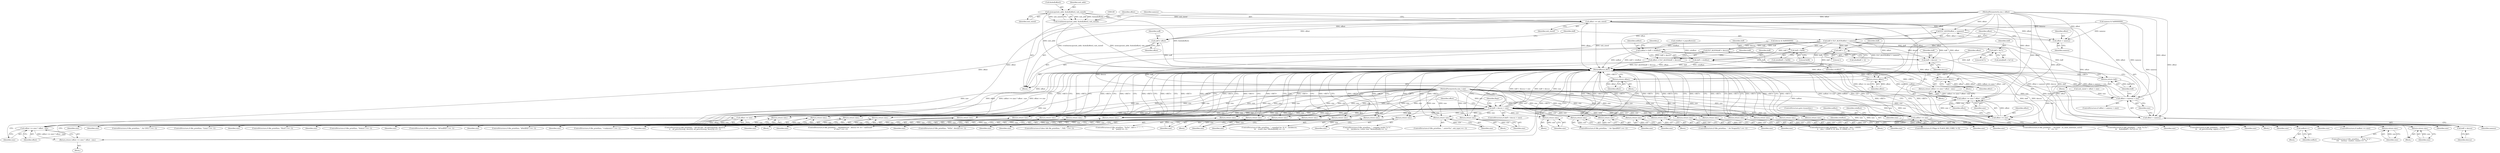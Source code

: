 digraph "0_file_39c7ac1106be844a5296d3eb5971946cc09ffda0@API" {
"1000150" [label="(Call,memcpy(xnh_addr, &nbuf[offset], xnh_sizeof))"];
"1000148" [label="(Call,(void)memcpy(xnh_addr, &nbuf[offset], xnh_sizeof))"];
"1000157" [label="(Call,offset += xnh_sizeof)"];
"1000177" [label="(Call,offset >= size)"];
"1000176" [label="(Call,(offset >= size) ? offset : size)"];
"1000175" [label="(Return,return (offset >= size) ? offset : size;)"];
"1000195" [label="(Return,return offset;)"];
"1000210" [label="(Return,return offset;)"];
"1000212" [label="(Call,noff = offset)"];
"1000217" [label="(Call,ELF_ALIGN(offset + namesz))"];
"1000215" [label="(Call,doff = ELF_ALIGN(offset + namesz))"];
"1000228" [label="(Return,return doff;)"];
"1000232" [label="(Call,ELF_ALIGN(doff + descsz))"];
"1000230" [label="(Call,offset = ELF_ALIGN(doff + descsz))"];
"1000245" [label="(Call,offset >= size)"];
"1000244" [label="(Call,(offset >= size) ? offset : size)"];
"1000243" [label="(Return,return (offset >= size) ? offset : size;)"];
"1001235" [label="(Return,return offset;)"];
"1000233" [label="(Call,doff + descsz)"];
"1000237" [label="(Call,doff + descsz > size)"];
"1000339" [label="(Return,return size;)"];
"1000356" [label="(Return,return size;)"];
"1000367" [label="(Return,return size;)"];
"1000378" [label="(Return,return size;)"];
"1000389" [label="(Return,return size;)"];
"1000400" [label="(Return,return size;)"];
"1000411" [label="(Return,return size;)"];
"1000435" [label="(Return,return size;)"];
"1000441" [label="(Return,return size;)"];
"1000486" [label="(Return,return size;)"];
"1000516" [label="(Return,return size;)"];
"1000578" [label="(Return,return size;)"];
"1000615" [label="(Return,return size;)"];
"1000653" [label="(Return,return size;)"];
"1000673" [label="(Return,return size;)"];
"1000693" [label="(Return,return size;)"];
"1000705" [label="(Return,return size;)"];
"1000708" [label="(Return,return size;)"];
"1000746" [label="(Return,return size;)"];
"1000779" [label="(Return,return size;)"];
"1000785" [label="(Return,return size;)"];
"1000819" [label="(Return,return size;)"];
"1000855" [label="(Return,return size;)"];
"1000861" [label="(Return,return size;)"];
"1000945" [label="(Return,return size;)"];
"1000970" [label="(Return,return size;)"];
"1000999" [label="(Return,return size;)"];
"1001024" [label="(Return,return size;)"];
"1001030" [label="(Return,return size;)"];
"1001088" [label="(Call,noffset >= size)"];
"1001082" [label="(Call,noffset++)"];
"1001225" [label="(Return,return size;)"];
"1001231" [label="(Return,return size;)"];
"1000238" [label="(Call,doff + descsz)"];
"1000294" [label="(Call,doff + 1)"];
"1000994" [label="(Call,doff + 0x7c)"];
"1001009" [label="(Call,doff + 0x08)"];
"1001065" [label="(Call,noffset = doff + reloffset)"];
"1001067" [label="(Call,doff + reloffset)"];
"1000218" [label="(Call,offset + namesz)"];
"1000222" [label="(Call,offset + namesz > size)"];
"1000223" [label="(Call,offset + namesz)"];
"1000641" [label="(Block,)"];
"1000404" [label="(ControlStructure,if (file_printf(ms, \"<unknown>\") == -1))"];
"1000246" [label="(Identifier,offset)"];
"1000175" [label="(Return,return (offset >= size) ? offset : size;)"];
"1000244" [label="(Call,(offset >= size) ? offset : size)"];
"1000249" [label="(Identifier,size)"];
"1000195" [label="(Return,return offset;)"];
"1000228" [label="(Return,return doff;)"];
"1000180" [label="(Identifier,offset)"];
"1000697" [label="(ControlStructure,if (file_printf(ms, \", note=%u\", xnh_type) == -1))"];
"1000706" [label="(Identifier,size)"];
"1000810" [label="(Block,)"];
"1000296" [label="(Literal,1)"];
"1000705" [label="(Return,return size;)"];
"1000235" [label="(Identifier,descsz)"];
"1001073" [label="(Identifier,j)"];
"1000708" [label="(Return,return size;)"];
"1001011" [label="(Literal,0x08)"];
"1000177" [label="(Call,offset >= size)"];
"1000150" [label="(Call,memcpy(xnh_addr, &nbuf[offset], xnh_sizeof))"];
"1000812" [label="(ControlStructure,if (file_printf(ms, \", for DragonFly\") == -1))"];
"1001014" [label="(ControlStructure,if (file_printf(ms, \" (signal %u)\",\n\t\t\t    elf_getu32(swap, signo)) == -1))"];
"1000411" [label="(Return,return size;)"];
"1000786" [label="(Identifier,size)"];
"1000216" [label="(Identifier,doff)"];
"1000239" [label="(Identifier,doff)"];
"1001235" [label="(Return,return offset;)"];
"1000785" [label="(Return,return size;)"];
"1001065" [label="(Call,noffset = doff + reloffset)"];
"1001091" [label="(ControlStructure,goto tryanother;)"];
"1000992" [label="(Call,nbuf[doff + 0x7c])"];
"1000198" [label="(Call,descsz & 0x80000000)"];
"1000378" [label="(Return,return size;)"];
"1000861" [label="(Return,return size;)"];
"1001066" [label="(Identifier,noffset)"];
"1001090" [label="(Identifier,size)"];
"1000413" [label="(ControlStructure,if (file_printf(ms, \" %d.%d.%d\", elf_getu32(swap, desc[1]),\n\t\t    elf_getu32(swap, desc[2]), elf_getu32(swap, desc[3])) == -1))"];
"1000340" [label="(Identifier,size)"];
"1000486" [label="(Return,return size;)"];
"1000746" [label="(Return,return size;)"];
"1000241" [label="(Identifier,size)"];
"1000212" [label="(Call,noff = offset)"];
"1001085" [label="(Identifier,reloffset)"];
"1000236" [label="(ControlStructure,if (doff + descsz > size))"];
"1000393" [label="(ControlStructure,if (file_printf(ms, \"kNetBSD\") == -1))"];
"1000217" [label="(Call,ELF_ALIGN(offset + namesz))"];
"1001025" [label="(Identifier,size)"];
"1000971" [label="(Identifier,size)"];
"1000615" [label="(Return,return size;)"];
"1000181" [label="(Identifier,size)"];
"1001081" [label="(Block,)"];
"1000213" [label="(Identifier,noff)"];
"1000938" [label="(ControlStructure,if ((*flags & FLAGS_DID_CORE) != 0))"];
"1001231" [label="(Return,return size;)"];
"1000579" [label="(Identifier,size)"];
"1000210" [label="(Return,return offset;)"];
"1000400" [label="(Return,return size;)"];
"1000578" [label="(Return,return size;)"];
"1000320" [label="(Block,)"];
"1000226" [label="(Identifier,size)"];
"1001009" [label="(Call,doff + 0x08)"];
"1000779" [label="(Return,return size;)"];
"1000183" [label="(Call,namesz & 0x80000000)"];
"1000516" [label="(Return,return size;)"];
"1000156" [label="(Identifier,xnh_sizeof)"];
"1001007" [label="(Call,nbuf[doff + 0x08])"];
"1000242" [label="(Block,)"];
"1000673" [label="(Return,return size;)"];
"1000820" [label="(Identifier,size)"];
"1000772" [label="(ControlStructure,if (file_printf(ms, \", for OpenBSD\") == -1))"];
"1000176" [label="(Call,(offset >= size) ? offset : size)"];
"1001089" [label="(Identifier,noffset)"];
"1000674" [label="(Identifier,size)"];
"1001225" [label="(Return,return size;)"];
"1001226" [label="(Identifier,size)"];
"1000945" [label="(Return,return size;)"];
"1000960" [label="(ControlStructure,if (file_printf(ms, \", %s-style\", os_style_names[os_style])\n\t\t    == -1))"];
"1000233" [label="(Call,doff + descsz)"];
"1000219" [label="(Identifier,offset)"];
"1000232" [label="(Call,ELF_ALIGN(doff + descsz))"];
"1000999" [label="(Return,return size;)"];
"1000657" [label="(ControlStructure,if (file_printf(ms, \", compiled for: %.*s\", (int)descsz,\n\t\t\t    (const char *)&nbuf[doff]) == -1))"];
"1000240" [label="(Identifier,descsz)"];
"1000222" [label="(Call,offset + namesz > size)"];
"1000229" [label="(Identifier,doff)"];
"1000442" [label="(Identifier,size)"];
"1000984" [label="(Block,)"];
"1000220" [label="(Identifier,namesz)"];
"1001024" [label="(Return,return size;)"];
"1000473" [label="(ControlStructure,if (file_printf(ms, \", BuildID[%s]=\", descsz == 16 ? \"md5/uuid\" :\n\t\t\"sha1\") == -1))"];
"1000152" [label="(Call,&nbuf[offset])"];
"1001068" [label="(Identifier,doff)"];
"1000238" [label="(Call,doff + descsz)"];
"1000158" [label="(Identifier,offset)"];
"1001060" [label="(Call,reloffset = prpsoffsets(i))"];
"1000214" [label="(Identifier,offset)"];
"1000234" [label="(Identifier,doff)"];
"1000295" [label="(Identifier,doff)"];
"1000771" [label="(Block,)"];
"1000600" [label="(ControlStructure,if (file_printf(ms, \"%s%s\", did++ ? \",\" : \"\",\n\t\t\t    pax[i]) == -1))"];
"1000569" [label="(ControlStructure,if (desc && file_printf(ms, \", PaX: \") == -1))"];
"1000994" [label="(Call,doff + 0x7c)"];
"1001088" [label="(Call,noffset >= size)"];
"1000654" [label="(Identifier,size)"];
"1000694" [label="(Identifier,size)"];
"1000856" [label="(Identifier,size)"];
"1000119" [label="(MethodParameterIn,size_t offset)"];
"1000138" [label="(Call,xnh_sizeof + offset > size)"];
"1000237" [label="(Call,doff + descsz > size)"];
"1000412" [label="(Identifier,size)"];
"1001069" [label="(Identifier,reloffset)"];
"1001094" [label="(Identifier,reloffset)"];
"1000223" [label="(Call,offset + namesz)"];
"1000151" [label="(Identifier,xnh_addr)"];
"1000254" [label="(Identifier,flags)"];
"1000837" [label="(ControlStructure,if (file_printf(ms, \" %d.%d.%d\", desc / 100000,\n\t\t    desc / 10000 % 10, desc % 10000) == -1))"];
"1000349" [label="(ControlStructure,if (file_printf(ms, \"Linux\") == -1))"];
"1000356" [label="(Return,return size;)"];
"1000357" [label="(Identifier,size)"];
"1001237" [label="(MethodReturn,RET)"];
"1000382" [label="(ControlStructure,if (file_printf(ms, \"kFreeBSD\") == -1))"];
"1000819" [label="(Return,return size;)"];
"1000211" [label="(Identifier,offset)"];
"1000339" [label="(Return,return size;)"];
"1000371" [label="(ControlStructure,if (file_printf(ms, \"Solaris\") == -1))"];
"1000367" [label="(Return,return size;)"];
"1001030" [label="(Return,return size;)"];
"1001083" [label="(Identifier,noffset)"];
"1000196" [label="(Identifier,offset)"];
"1000780" [label="(Identifier,size)"];
"1000225" [label="(Identifier,namesz)"];
"1000231" [label="(Identifier,offset)"];
"1000995" [label="(Identifier,doff)"];
"1001010" [label="(Identifier,doff)"];
"1000248" [label="(Identifier,offset)"];
"1000360" [label="(ControlStructure,if (file_printf(ms, \"Hurd\") == -1))"];
"1000653" [label="(Return,return size;)"];
"1000148" [label="(Call,(void)memcpy(xnh_addr, &nbuf[offset], xnh_sizeof))"];
"1000390" [label="(Identifier,size)"];
"1001067" [label="(Call,doff + reloffset)"];
"1000487" [label="(Identifier,size)"];
"1000506" [label="(ControlStructure,if (file_printf(ms, \"%02x\", desc[i]) == -1))"];
"1000243" [label="(Return,return (offset >= size) ? offset : size;)"];
"1000693" [label="(Return,return size;)"];
"1001212" [label="(ControlStructure,if (file_printf(ms, \", from '%.*s'\",\n\t\t\t\t    (int)(cp - cname), cname) == -1))"];
"1000157" [label="(Call,offset += xnh_sizeof)"];
"1000294" [label="(Call,doff + 1)"];
"1000855" [label="(Return,return size;)"];
"1000227" [label="(Block,)"];
"1000436" [label="(Identifier,size)"];
"1000186" [label="(Block,)"];
"1000161" [label="(Identifier,namesz)"];
"1000332" [label="(ControlStructure,if (file_printf(ms, \", for GNU/\") == -1))"];
"1000946" [label="(Identifier,size)"];
"1001082" [label="(Call,noffset++)"];
"1001232" [label="(Identifier,size)"];
"1000174" [label="(Block,)"];
"1000517" [label="(Identifier,size)"];
"1000632" [label="(Block,)"];
"1000230" [label="(Call,offset = ELF_ALIGN(doff + descsz))"];
"1000221" [label="(ControlStructure,if (offset + namesz > size))"];
"1000401" [label="(Identifier,size)"];
"1000986" [label="(ControlStructure,if (file_printf(ms, \", from '%.31s'\",\n\t\t\t    &nbuf[doff + 0x7c]) == -1))"];
"1000734" [label="(Block,)"];
"1000747" [label="(Identifier,size)"];
"1001056" [label="(Block,)"];
"1000292" [label="(Call,nbuf[doff + 1])"];
"1001031" [label="(Identifier,size)"];
"1000178" [label="(Identifier,offset)"];
"1000125" [label="(Block,)"];
"1000201" [label="(Block,)"];
"1000862" [label="(Identifier,size)"];
"1001236" [label="(Identifier,offset)"];
"1000996" [label="(Literal,0x7c)"];
"1000120" [label="(MethodParameterIn,size_t size)"];
"1000970" [label="(Return,return size;)"];
"1000677" [label="(ControlStructure,if (file_printf(ms, \", compiler model: %.*s\",\n\t\t\t    (int)descsz, (const char *)&nbuf[doff]) == -1))"];
"1000247" [label="(Identifier,size)"];
"1000224" [label="(Identifier,offset)"];
"1000159" [label="(Identifier,xnh_sizeof)"];
"1000389" [label="(Return,return size;)"];
"1000245" [label="(Call,offset >= size)"];
"1000616" [label="(Identifier,size)"];
"1000218" [label="(Call,offset + namesz)"];
"1000435" [label="(Return,return size;)"];
"1000709" [label="(Identifier,size)"];
"1001000" [label="(Identifier,size)"];
"1000179" [label="(Identifier,size)"];
"1000379" [label="(Identifier,size)"];
"1000368" [label="(Identifier,size)"];
"1001087" [label="(ControlStructure,if (noffset >= size))"];
"1000441" [label="(Return,return size;)"];
"1000215" [label="(Call,doff = ELF_ALIGN(offset + namesz))"];
"1000150" -> "1000148"  [label="AST: "];
"1000150" -> "1000156"  [label="CFG: "];
"1000151" -> "1000150"  [label="AST: "];
"1000152" -> "1000150"  [label="AST: "];
"1000156" -> "1000150"  [label="AST: "];
"1000148" -> "1000150"  [label="CFG: "];
"1000150" -> "1001237"  [label="DDG: xnh_addr"];
"1000150" -> "1001237"  [label="DDG: &nbuf[offset]"];
"1000150" -> "1000148"  [label="DDG: xnh_addr"];
"1000150" -> "1000148"  [label="DDG: &nbuf[offset]"];
"1000150" -> "1000148"  [label="DDG: xnh_sizeof"];
"1000150" -> "1000157"  [label="DDG: xnh_sizeof"];
"1000148" -> "1000125"  [label="AST: "];
"1000149" -> "1000148"  [label="AST: "];
"1000158" -> "1000148"  [label="CFG: "];
"1000148" -> "1001237"  [label="DDG: (void)memcpy(xnh_addr, &nbuf[offset], xnh_sizeof)"];
"1000148" -> "1001237"  [label="DDG: memcpy(xnh_addr, &nbuf[offset], xnh_sizeof)"];
"1000157" -> "1000125"  [label="AST: "];
"1000157" -> "1000159"  [label="CFG: "];
"1000158" -> "1000157"  [label="AST: "];
"1000159" -> "1000157"  [label="AST: "];
"1000161" -> "1000157"  [label="CFG: "];
"1000157" -> "1001237"  [label="DDG: xnh_sizeof"];
"1000157" -> "1001237"  [label="DDG: offset"];
"1000119" -> "1000157"  [label="DDG: offset"];
"1000157" -> "1000177"  [label="DDG: offset"];
"1000157" -> "1000195"  [label="DDG: offset"];
"1000157" -> "1000210"  [label="DDG: offset"];
"1000157" -> "1000212"  [label="DDG: offset"];
"1000157" -> "1000217"  [label="DDG: offset"];
"1000157" -> "1000218"  [label="DDG: offset"];
"1000157" -> "1000222"  [label="DDG: offset"];
"1000157" -> "1000223"  [label="DDG: offset"];
"1000177" -> "1000176"  [label="AST: "];
"1000177" -> "1000179"  [label="CFG: "];
"1000178" -> "1000177"  [label="AST: "];
"1000179" -> "1000177"  [label="AST: "];
"1000180" -> "1000177"  [label="CFG: "];
"1000181" -> "1000177"  [label="CFG: "];
"1000177" -> "1000176"  [label="DDG: offset"];
"1000177" -> "1000176"  [label="DDG: size"];
"1000119" -> "1000177"  [label="DDG: offset"];
"1000138" -> "1000177"  [label="DDG: size"];
"1000120" -> "1000177"  [label="DDG: size"];
"1000176" -> "1000175"  [label="AST: "];
"1000176" -> "1000180"  [label="CFG: "];
"1000176" -> "1000181"  [label="CFG: "];
"1000180" -> "1000176"  [label="AST: "];
"1000181" -> "1000176"  [label="AST: "];
"1000175" -> "1000176"  [label="CFG: "];
"1000176" -> "1001237"  [label="DDG: size"];
"1000176" -> "1001237"  [label="DDG: offset"];
"1000176" -> "1001237"  [label="DDG: (offset >= size) ? offset : size"];
"1000176" -> "1001237"  [label="DDG: offset >= size"];
"1000176" -> "1000175"  [label="DDG: (offset >= size) ? offset : size"];
"1000119" -> "1000176"  [label="DDG: offset"];
"1000120" -> "1000176"  [label="DDG: size"];
"1000175" -> "1000174"  [label="AST: "];
"1001237" -> "1000175"  [label="CFG: "];
"1000175" -> "1001237"  [label="DDG: <RET>"];
"1000195" -> "1000186"  [label="AST: "];
"1000195" -> "1000196"  [label="CFG: "];
"1000196" -> "1000195"  [label="AST: "];
"1001237" -> "1000195"  [label="CFG: "];
"1000195" -> "1001237"  [label="DDG: <RET>"];
"1000196" -> "1000195"  [label="DDG: offset"];
"1000119" -> "1000195"  [label="DDG: offset"];
"1000210" -> "1000201"  [label="AST: "];
"1000210" -> "1000211"  [label="CFG: "];
"1000211" -> "1000210"  [label="AST: "];
"1001237" -> "1000210"  [label="CFG: "];
"1000210" -> "1001237"  [label="DDG: <RET>"];
"1000211" -> "1000210"  [label="DDG: offset"];
"1000119" -> "1000210"  [label="DDG: offset"];
"1000212" -> "1000125"  [label="AST: "];
"1000212" -> "1000214"  [label="CFG: "];
"1000213" -> "1000212"  [label="AST: "];
"1000214" -> "1000212"  [label="AST: "];
"1000216" -> "1000212"  [label="CFG: "];
"1000212" -> "1001237"  [label="DDG: noff"];
"1000119" -> "1000212"  [label="DDG: offset"];
"1000217" -> "1000215"  [label="AST: "];
"1000217" -> "1000218"  [label="CFG: "];
"1000218" -> "1000217"  [label="AST: "];
"1000215" -> "1000217"  [label="CFG: "];
"1000217" -> "1000215"  [label="DDG: offset + namesz"];
"1000119" -> "1000217"  [label="DDG: offset"];
"1000183" -> "1000217"  [label="DDG: namesz"];
"1000215" -> "1000125"  [label="AST: "];
"1000216" -> "1000215"  [label="AST: "];
"1000224" -> "1000215"  [label="CFG: "];
"1000215" -> "1001237"  [label="DDG: doff"];
"1000215" -> "1001237"  [label="DDG: ELF_ALIGN(offset + namesz)"];
"1000215" -> "1000228"  [label="DDG: doff"];
"1000215" -> "1000232"  [label="DDG: doff"];
"1000215" -> "1000233"  [label="DDG: doff"];
"1000215" -> "1000237"  [label="DDG: doff"];
"1000215" -> "1000238"  [label="DDG: doff"];
"1000215" -> "1000294"  [label="DDG: doff"];
"1000215" -> "1000994"  [label="DDG: doff"];
"1000215" -> "1001009"  [label="DDG: doff"];
"1000215" -> "1001065"  [label="DDG: doff"];
"1000215" -> "1001067"  [label="DDG: doff"];
"1000228" -> "1000227"  [label="AST: "];
"1000228" -> "1000229"  [label="CFG: "];
"1000229" -> "1000228"  [label="AST: "];
"1001237" -> "1000228"  [label="CFG: "];
"1000228" -> "1001237"  [label="DDG: <RET>"];
"1000229" -> "1000228"  [label="DDG: doff"];
"1000232" -> "1000230"  [label="AST: "];
"1000232" -> "1000233"  [label="CFG: "];
"1000233" -> "1000232"  [label="AST: "];
"1000230" -> "1000232"  [label="CFG: "];
"1000232" -> "1000230"  [label="DDG: doff + descsz"];
"1000198" -> "1000232"  [label="DDG: descsz"];
"1000230" -> "1000125"  [label="AST: "];
"1000231" -> "1000230"  [label="AST: "];
"1000239" -> "1000230"  [label="CFG: "];
"1000230" -> "1001237"  [label="DDG: offset"];
"1000230" -> "1001237"  [label="DDG: ELF_ALIGN(doff + descsz)"];
"1000119" -> "1000230"  [label="DDG: offset"];
"1000230" -> "1000245"  [label="DDG: offset"];
"1000230" -> "1001235"  [label="DDG: offset"];
"1000245" -> "1000244"  [label="AST: "];
"1000245" -> "1000247"  [label="CFG: "];
"1000246" -> "1000245"  [label="AST: "];
"1000247" -> "1000245"  [label="AST: "];
"1000248" -> "1000245"  [label="CFG: "];
"1000249" -> "1000245"  [label="CFG: "];
"1000245" -> "1000244"  [label="DDG: offset"];
"1000245" -> "1000244"  [label="DDG: size"];
"1000119" -> "1000245"  [label="DDG: offset"];
"1000237" -> "1000245"  [label="DDG: size"];
"1000120" -> "1000245"  [label="DDG: size"];
"1000244" -> "1000243"  [label="AST: "];
"1000244" -> "1000248"  [label="CFG: "];
"1000244" -> "1000249"  [label="CFG: "];
"1000248" -> "1000244"  [label="AST: "];
"1000249" -> "1000244"  [label="AST: "];
"1000243" -> "1000244"  [label="CFG: "];
"1000244" -> "1001237"  [label="DDG: offset"];
"1000244" -> "1001237"  [label="DDG: (offset >= size) ? offset : size"];
"1000244" -> "1001237"  [label="DDG: offset >= size"];
"1000244" -> "1001237"  [label="DDG: size"];
"1000244" -> "1000243"  [label="DDG: (offset >= size) ? offset : size"];
"1000119" -> "1000244"  [label="DDG: offset"];
"1000120" -> "1000244"  [label="DDG: size"];
"1000243" -> "1000242"  [label="AST: "];
"1001237" -> "1000243"  [label="CFG: "];
"1000243" -> "1001237"  [label="DDG: <RET>"];
"1001235" -> "1000125"  [label="AST: "];
"1001235" -> "1001236"  [label="CFG: "];
"1001236" -> "1001235"  [label="AST: "];
"1001237" -> "1001235"  [label="CFG: "];
"1001235" -> "1001237"  [label="DDG: <RET>"];
"1001236" -> "1001235"  [label="DDG: offset"];
"1000119" -> "1001235"  [label="DDG: offset"];
"1000233" -> "1000235"  [label="CFG: "];
"1000234" -> "1000233"  [label="AST: "];
"1000235" -> "1000233"  [label="AST: "];
"1000198" -> "1000233"  [label="DDG: descsz"];
"1000237" -> "1000236"  [label="AST: "];
"1000237" -> "1000241"  [label="CFG: "];
"1000238" -> "1000237"  [label="AST: "];
"1000241" -> "1000237"  [label="AST: "];
"1000246" -> "1000237"  [label="CFG: "];
"1000254" -> "1000237"  [label="CFG: "];
"1000237" -> "1001237"  [label="DDG: doff + descsz > size"];
"1000237" -> "1001237"  [label="DDG: doff + descsz"];
"1000237" -> "1001237"  [label="DDG: size"];
"1000198" -> "1000237"  [label="DDG: descsz"];
"1000222" -> "1000237"  [label="DDG: size"];
"1000120" -> "1000237"  [label="DDG: size"];
"1000237" -> "1000339"  [label="DDG: size"];
"1000237" -> "1000356"  [label="DDG: size"];
"1000237" -> "1000367"  [label="DDG: size"];
"1000237" -> "1000378"  [label="DDG: size"];
"1000237" -> "1000389"  [label="DDG: size"];
"1000237" -> "1000400"  [label="DDG: size"];
"1000237" -> "1000411"  [label="DDG: size"];
"1000237" -> "1000435"  [label="DDG: size"];
"1000237" -> "1000441"  [label="DDG: size"];
"1000237" -> "1000486"  [label="DDG: size"];
"1000237" -> "1000516"  [label="DDG: size"];
"1000237" -> "1000578"  [label="DDG: size"];
"1000237" -> "1000615"  [label="DDG: size"];
"1000237" -> "1000653"  [label="DDG: size"];
"1000237" -> "1000673"  [label="DDG: size"];
"1000237" -> "1000693"  [label="DDG: size"];
"1000237" -> "1000705"  [label="DDG: size"];
"1000237" -> "1000708"  [label="DDG: size"];
"1000237" -> "1000746"  [label="DDG: size"];
"1000237" -> "1000779"  [label="DDG: size"];
"1000237" -> "1000785"  [label="DDG: size"];
"1000237" -> "1000819"  [label="DDG: size"];
"1000237" -> "1000855"  [label="DDG: size"];
"1000237" -> "1000861"  [label="DDG: size"];
"1000237" -> "1000945"  [label="DDG: size"];
"1000237" -> "1000970"  [label="DDG: size"];
"1000237" -> "1000999"  [label="DDG: size"];
"1000237" -> "1001024"  [label="DDG: size"];
"1000237" -> "1001030"  [label="DDG: size"];
"1000237" -> "1001088"  [label="DDG: size"];
"1000237" -> "1001225"  [label="DDG: size"];
"1000237" -> "1001231"  [label="DDG: size"];
"1000339" -> "1000332"  [label="AST: "];
"1000339" -> "1000340"  [label="CFG: "];
"1000340" -> "1000339"  [label="AST: "];
"1001237" -> "1000339"  [label="CFG: "];
"1000339" -> "1001237"  [label="DDG: <RET>"];
"1000340" -> "1000339"  [label="DDG: size"];
"1000120" -> "1000339"  [label="DDG: size"];
"1000356" -> "1000349"  [label="AST: "];
"1000356" -> "1000357"  [label="CFG: "];
"1000357" -> "1000356"  [label="AST: "];
"1001237" -> "1000356"  [label="CFG: "];
"1000356" -> "1001237"  [label="DDG: <RET>"];
"1000357" -> "1000356"  [label="DDG: size"];
"1000120" -> "1000356"  [label="DDG: size"];
"1000367" -> "1000360"  [label="AST: "];
"1000367" -> "1000368"  [label="CFG: "];
"1000368" -> "1000367"  [label="AST: "];
"1001237" -> "1000367"  [label="CFG: "];
"1000367" -> "1001237"  [label="DDG: <RET>"];
"1000368" -> "1000367"  [label="DDG: size"];
"1000120" -> "1000367"  [label="DDG: size"];
"1000378" -> "1000371"  [label="AST: "];
"1000378" -> "1000379"  [label="CFG: "];
"1000379" -> "1000378"  [label="AST: "];
"1001237" -> "1000378"  [label="CFG: "];
"1000378" -> "1001237"  [label="DDG: <RET>"];
"1000379" -> "1000378"  [label="DDG: size"];
"1000120" -> "1000378"  [label="DDG: size"];
"1000389" -> "1000382"  [label="AST: "];
"1000389" -> "1000390"  [label="CFG: "];
"1000390" -> "1000389"  [label="AST: "];
"1001237" -> "1000389"  [label="CFG: "];
"1000389" -> "1001237"  [label="DDG: <RET>"];
"1000390" -> "1000389"  [label="DDG: size"];
"1000120" -> "1000389"  [label="DDG: size"];
"1000400" -> "1000393"  [label="AST: "];
"1000400" -> "1000401"  [label="CFG: "];
"1000401" -> "1000400"  [label="AST: "];
"1001237" -> "1000400"  [label="CFG: "];
"1000400" -> "1001237"  [label="DDG: <RET>"];
"1000401" -> "1000400"  [label="DDG: size"];
"1000120" -> "1000400"  [label="DDG: size"];
"1000411" -> "1000404"  [label="AST: "];
"1000411" -> "1000412"  [label="CFG: "];
"1000412" -> "1000411"  [label="AST: "];
"1001237" -> "1000411"  [label="CFG: "];
"1000411" -> "1001237"  [label="DDG: <RET>"];
"1000412" -> "1000411"  [label="DDG: size"];
"1000120" -> "1000411"  [label="DDG: size"];
"1000435" -> "1000413"  [label="AST: "];
"1000435" -> "1000436"  [label="CFG: "];
"1000436" -> "1000435"  [label="AST: "];
"1001237" -> "1000435"  [label="CFG: "];
"1000435" -> "1001237"  [label="DDG: <RET>"];
"1000436" -> "1000435"  [label="DDG: size"];
"1000120" -> "1000435"  [label="DDG: size"];
"1000441" -> "1000320"  [label="AST: "];
"1000441" -> "1000442"  [label="CFG: "];
"1000442" -> "1000441"  [label="AST: "];
"1001237" -> "1000441"  [label="CFG: "];
"1000441" -> "1001237"  [label="DDG: <RET>"];
"1000442" -> "1000441"  [label="DDG: size"];
"1000120" -> "1000441"  [label="DDG: size"];
"1000486" -> "1000473"  [label="AST: "];
"1000486" -> "1000487"  [label="CFG: "];
"1000487" -> "1000486"  [label="AST: "];
"1001237" -> "1000486"  [label="CFG: "];
"1000486" -> "1001237"  [label="DDG: <RET>"];
"1000487" -> "1000486"  [label="DDG: size"];
"1000120" -> "1000486"  [label="DDG: size"];
"1000516" -> "1000506"  [label="AST: "];
"1000516" -> "1000517"  [label="CFG: "];
"1000517" -> "1000516"  [label="AST: "];
"1001237" -> "1000516"  [label="CFG: "];
"1000516" -> "1001237"  [label="DDG: <RET>"];
"1000517" -> "1000516"  [label="DDG: size"];
"1000120" -> "1000516"  [label="DDG: size"];
"1000578" -> "1000569"  [label="AST: "];
"1000578" -> "1000579"  [label="CFG: "];
"1000579" -> "1000578"  [label="AST: "];
"1001237" -> "1000578"  [label="CFG: "];
"1000578" -> "1001237"  [label="DDG: <RET>"];
"1000579" -> "1000578"  [label="DDG: size"];
"1000120" -> "1000578"  [label="DDG: size"];
"1000615" -> "1000600"  [label="AST: "];
"1000615" -> "1000616"  [label="CFG: "];
"1000616" -> "1000615"  [label="AST: "];
"1001237" -> "1000615"  [label="CFG: "];
"1000615" -> "1001237"  [label="DDG: <RET>"];
"1000616" -> "1000615"  [label="DDG: size"];
"1000120" -> "1000615"  [label="DDG: size"];
"1000653" -> "1000641"  [label="AST: "];
"1000653" -> "1000654"  [label="CFG: "];
"1000654" -> "1000653"  [label="AST: "];
"1001237" -> "1000653"  [label="CFG: "];
"1000653" -> "1001237"  [label="DDG: <RET>"];
"1000654" -> "1000653"  [label="DDG: size"];
"1000120" -> "1000653"  [label="DDG: size"];
"1000673" -> "1000657"  [label="AST: "];
"1000673" -> "1000674"  [label="CFG: "];
"1000674" -> "1000673"  [label="AST: "];
"1001237" -> "1000673"  [label="CFG: "];
"1000673" -> "1001237"  [label="DDG: <RET>"];
"1000674" -> "1000673"  [label="DDG: size"];
"1000120" -> "1000673"  [label="DDG: size"];
"1000693" -> "1000677"  [label="AST: "];
"1000693" -> "1000694"  [label="CFG: "];
"1000694" -> "1000693"  [label="AST: "];
"1001237" -> "1000693"  [label="CFG: "];
"1000693" -> "1001237"  [label="DDG: <RET>"];
"1000694" -> "1000693"  [label="DDG: size"];
"1000120" -> "1000693"  [label="DDG: size"];
"1000705" -> "1000697"  [label="AST: "];
"1000705" -> "1000706"  [label="CFG: "];
"1000706" -> "1000705"  [label="AST: "];
"1001237" -> "1000705"  [label="CFG: "];
"1000705" -> "1001237"  [label="DDG: <RET>"];
"1000706" -> "1000705"  [label="DDG: size"];
"1000120" -> "1000705"  [label="DDG: size"];
"1000708" -> "1000632"  [label="AST: "];
"1000708" -> "1000709"  [label="CFG: "];
"1000709" -> "1000708"  [label="AST: "];
"1001237" -> "1000708"  [label="CFG: "];
"1000708" -> "1001237"  [label="DDG: <RET>"];
"1000709" -> "1000708"  [label="DDG: size"];
"1000120" -> "1000708"  [label="DDG: size"];
"1000746" -> "1000734"  [label="AST: "];
"1000746" -> "1000747"  [label="CFG: "];
"1000747" -> "1000746"  [label="AST: "];
"1001237" -> "1000746"  [label="CFG: "];
"1000746" -> "1001237"  [label="DDG: <RET>"];
"1000747" -> "1000746"  [label="DDG: size"];
"1000120" -> "1000746"  [label="DDG: size"];
"1000779" -> "1000772"  [label="AST: "];
"1000779" -> "1000780"  [label="CFG: "];
"1000780" -> "1000779"  [label="AST: "];
"1001237" -> "1000779"  [label="CFG: "];
"1000779" -> "1001237"  [label="DDG: <RET>"];
"1000780" -> "1000779"  [label="DDG: size"];
"1000120" -> "1000779"  [label="DDG: size"];
"1000785" -> "1000771"  [label="AST: "];
"1000785" -> "1000786"  [label="CFG: "];
"1000786" -> "1000785"  [label="AST: "];
"1001237" -> "1000785"  [label="CFG: "];
"1000785" -> "1001237"  [label="DDG: <RET>"];
"1000786" -> "1000785"  [label="DDG: size"];
"1000120" -> "1000785"  [label="DDG: size"];
"1000819" -> "1000812"  [label="AST: "];
"1000819" -> "1000820"  [label="CFG: "];
"1000820" -> "1000819"  [label="AST: "];
"1001237" -> "1000819"  [label="CFG: "];
"1000819" -> "1001237"  [label="DDG: <RET>"];
"1000820" -> "1000819"  [label="DDG: size"];
"1000120" -> "1000819"  [label="DDG: size"];
"1000855" -> "1000837"  [label="AST: "];
"1000855" -> "1000856"  [label="CFG: "];
"1000856" -> "1000855"  [label="AST: "];
"1001237" -> "1000855"  [label="CFG: "];
"1000855" -> "1001237"  [label="DDG: <RET>"];
"1000856" -> "1000855"  [label="DDG: size"];
"1000120" -> "1000855"  [label="DDG: size"];
"1000861" -> "1000810"  [label="AST: "];
"1000861" -> "1000862"  [label="CFG: "];
"1000862" -> "1000861"  [label="AST: "];
"1001237" -> "1000861"  [label="CFG: "];
"1000861" -> "1001237"  [label="DDG: <RET>"];
"1000862" -> "1000861"  [label="DDG: size"];
"1000120" -> "1000861"  [label="DDG: size"];
"1000945" -> "1000938"  [label="AST: "];
"1000945" -> "1000946"  [label="CFG: "];
"1000946" -> "1000945"  [label="AST: "];
"1001237" -> "1000945"  [label="CFG: "];
"1000945" -> "1001237"  [label="DDG: <RET>"];
"1000946" -> "1000945"  [label="DDG: size"];
"1000120" -> "1000945"  [label="DDG: size"];
"1000970" -> "1000960"  [label="AST: "];
"1000970" -> "1000971"  [label="CFG: "];
"1000971" -> "1000970"  [label="AST: "];
"1001237" -> "1000970"  [label="CFG: "];
"1000970" -> "1001237"  [label="DDG: <RET>"];
"1000971" -> "1000970"  [label="DDG: size"];
"1000120" -> "1000970"  [label="DDG: size"];
"1000999" -> "1000986"  [label="AST: "];
"1000999" -> "1001000"  [label="CFG: "];
"1001000" -> "1000999"  [label="AST: "];
"1001237" -> "1000999"  [label="CFG: "];
"1000999" -> "1001237"  [label="DDG: <RET>"];
"1001000" -> "1000999"  [label="DDG: size"];
"1000120" -> "1000999"  [label="DDG: size"];
"1001024" -> "1001014"  [label="AST: "];
"1001024" -> "1001025"  [label="CFG: "];
"1001025" -> "1001024"  [label="AST: "];
"1001237" -> "1001024"  [label="CFG: "];
"1001024" -> "1001237"  [label="DDG: <RET>"];
"1001025" -> "1001024"  [label="DDG: size"];
"1000120" -> "1001024"  [label="DDG: size"];
"1001030" -> "1000984"  [label="AST: "];
"1001030" -> "1001031"  [label="CFG: "];
"1001031" -> "1001030"  [label="AST: "];
"1001237" -> "1001030"  [label="CFG: "];
"1001030" -> "1001237"  [label="DDG: <RET>"];
"1001031" -> "1001030"  [label="DDG: size"];
"1000120" -> "1001030"  [label="DDG: size"];
"1001088" -> "1001087"  [label="AST: "];
"1001088" -> "1001090"  [label="CFG: "];
"1001089" -> "1001088"  [label="AST: "];
"1001090" -> "1001088"  [label="AST: "];
"1001091" -> "1001088"  [label="CFG: "];
"1001094" -> "1001088"  [label="CFG: "];
"1001088" -> "1001237"  [label="DDG: noffset >= size"];
"1001088" -> "1001237"  [label="DDG: noffset"];
"1001088" -> "1001237"  [label="DDG: size"];
"1001088" -> "1001082"  [label="DDG: noffset"];
"1001065" -> "1001088"  [label="DDG: noffset"];
"1001082" -> "1001088"  [label="DDG: noffset"];
"1000120" -> "1001088"  [label="DDG: size"];
"1001088" -> "1001225"  [label="DDG: size"];
"1001088" -> "1001231"  [label="DDG: size"];
"1001082" -> "1001081"  [label="AST: "];
"1001082" -> "1001083"  [label="CFG: "];
"1001083" -> "1001082"  [label="AST: "];
"1001085" -> "1001082"  [label="CFG: "];
"1001082" -> "1001237"  [label="DDG: noffset"];
"1001225" -> "1001212"  [label="AST: "];
"1001225" -> "1001226"  [label="CFG: "];
"1001226" -> "1001225"  [label="AST: "];
"1001237" -> "1001225"  [label="CFG: "];
"1001225" -> "1001237"  [label="DDG: <RET>"];
"1001226" -> "1001225"  [label="DDG: size"];
"1000120" -> "1001225"  [label="DDG: size"];
"1001231" -> "1001056"  [label="AST: "];
"1001231" -> "1001232"  [label="CFG: "];
"1001232" -> "1001231"  [label="AST: "];
"1001237" -> "1001231"  [label="CFG: "];
"1001231" -> "1001237"  [label="DDG: <RET>"];
"1001232" -> "1001231"  [label="DDG: size"];
"1000120" -> "1001231"  [label="DDG: size"];
"1000238" -> "1000240"  [label="CFG: "];
"1000239" -> "1000238"  [label="AST: "];
"1000240" -> "1000238"  [label="AST: "];
"1000241" -> "1000238"  [label="CFG: "];
"1000238" -> "1001237"  [label="DDG: doff"];
"1000238" -> "1001237"  [label="DDG: descsz"];
"1000198" -> "1000238"  [label="DDG: descsz"];
"1000294" -> "1000292"  [label="AST: "];
"1000294" -> "1000296"  [label="CFG: "];
"1000295" -> "1000294"  [label="AST: "];
"1000296" -> "1000294"  [label="AST: "];
"1000292" -> "1000294"  [label="CFG: "];
"1000294" -> "1001237"  [label="DDG: doff"];
"1000994" -> "1000992"  [label="AST: "];
"1000994" -> "1000996"  [label="CFG: "];
"1000995" -> "1000994"  [label="AST: "];
"1000996" -> "1000994"  [label="AST: "];
"1000992" -> "1000994"  [label="CFG: "];
"1000994" -> "1001237"  [label="DDG: doff"];
"1001009" -> "1001007"  [label="AST: "];
"1001009" -> "1001011"  [label="CFG: "];
"1001010" -> "1001009"  [label="AST: "];
"1001011" -> "1001009"  [label="AST: "];
"1001007" -> "1001009"  [label="CFG: "];
"1001009" -> "1001237"  [label="DDG: doff"];
"1001065" -> "1001056"  [label="AST: "];
"1001065" -> "1001067"  [label="CFG: "];
"1001066" -> "1001065"  [label="AST: "];
"1001067" -> "1001065"  [label="AST: "];
"1001073" -> "1001065"  [label="CFG: "];
"1001065" -> "1001237"  [label="DDG: noffset"];
"1001065" -> "1001237"  [label="DDG: doff + reloffset"];
"1001060" -> "1001065"  [label="DDG: reloffset"];
"1001067" -> "1001069"  [label="CFG: "];
"1001068" -> "1001067"  [label="AST: "];
"1001069" -> "1001067"  [label="AST: "];
"1001067" -> "1001237"  [label="DDG: reloffset"];
"1001067" -> "1001237"  [label="DDG: doff"];
"1001060" -> "1001067"  [label="DDG: reloffset"];
"1000218" -> "1000220"  [label="CFG: "];
"1000219" -> "1000218"  [label="AST: "];
"1000220" -> "1000218"  [label="AST: "];
"1000119" -> "1000218"  [label="DDG: offset"];
"1000183" -> "1000218"  [label="DDG: namesz"];
"1000222" -> "1000221"  [label="AST: "];
"1000222" -> "1000226"  [label="CFG: "];
"1000223" -> "1000222"  [label="AST: "];
"1000226" -> "1000222"  [label="AST: "];
"1000229" -> "1000222"  [label="CFG: "];
"1000231" -> "1000222"  [label="CFG: "];
"1000222" -> "1001237"  [label="DDG: offset + namesz"];
"1000222" -> "1001237"  [label="DDG: size"];
"1000222" -> "1001237"  [label="DDG: offset + namesz > size"];
"1000119" -> "1000222"  [label="DDG: offset"];
"1000183" -> "1000222"  [label="DDG: namesz"];
"1000138" -> "1000222"  [label="DDG: size"];
"1000120" -> "1000222"  [label="DDG: size"];
"1000223" -> "1000225"  [label="CFG: "];
"1000224" -> "1000223"  [label="AST: "];
"1000225" -> "1000223"  [label="AST: "];
"1000226" -> "1000223"  [label="CFG: "];
"1000223" -> "1001237"  [label="DDG: namesz"];
"1000223" -> "1001237"  [label="DDG: offset"];
"1000119" -> "1000223"  [label="DDG: offset"];
"1000183" -> "1000223"  [label="DDG: namesz"];
}
